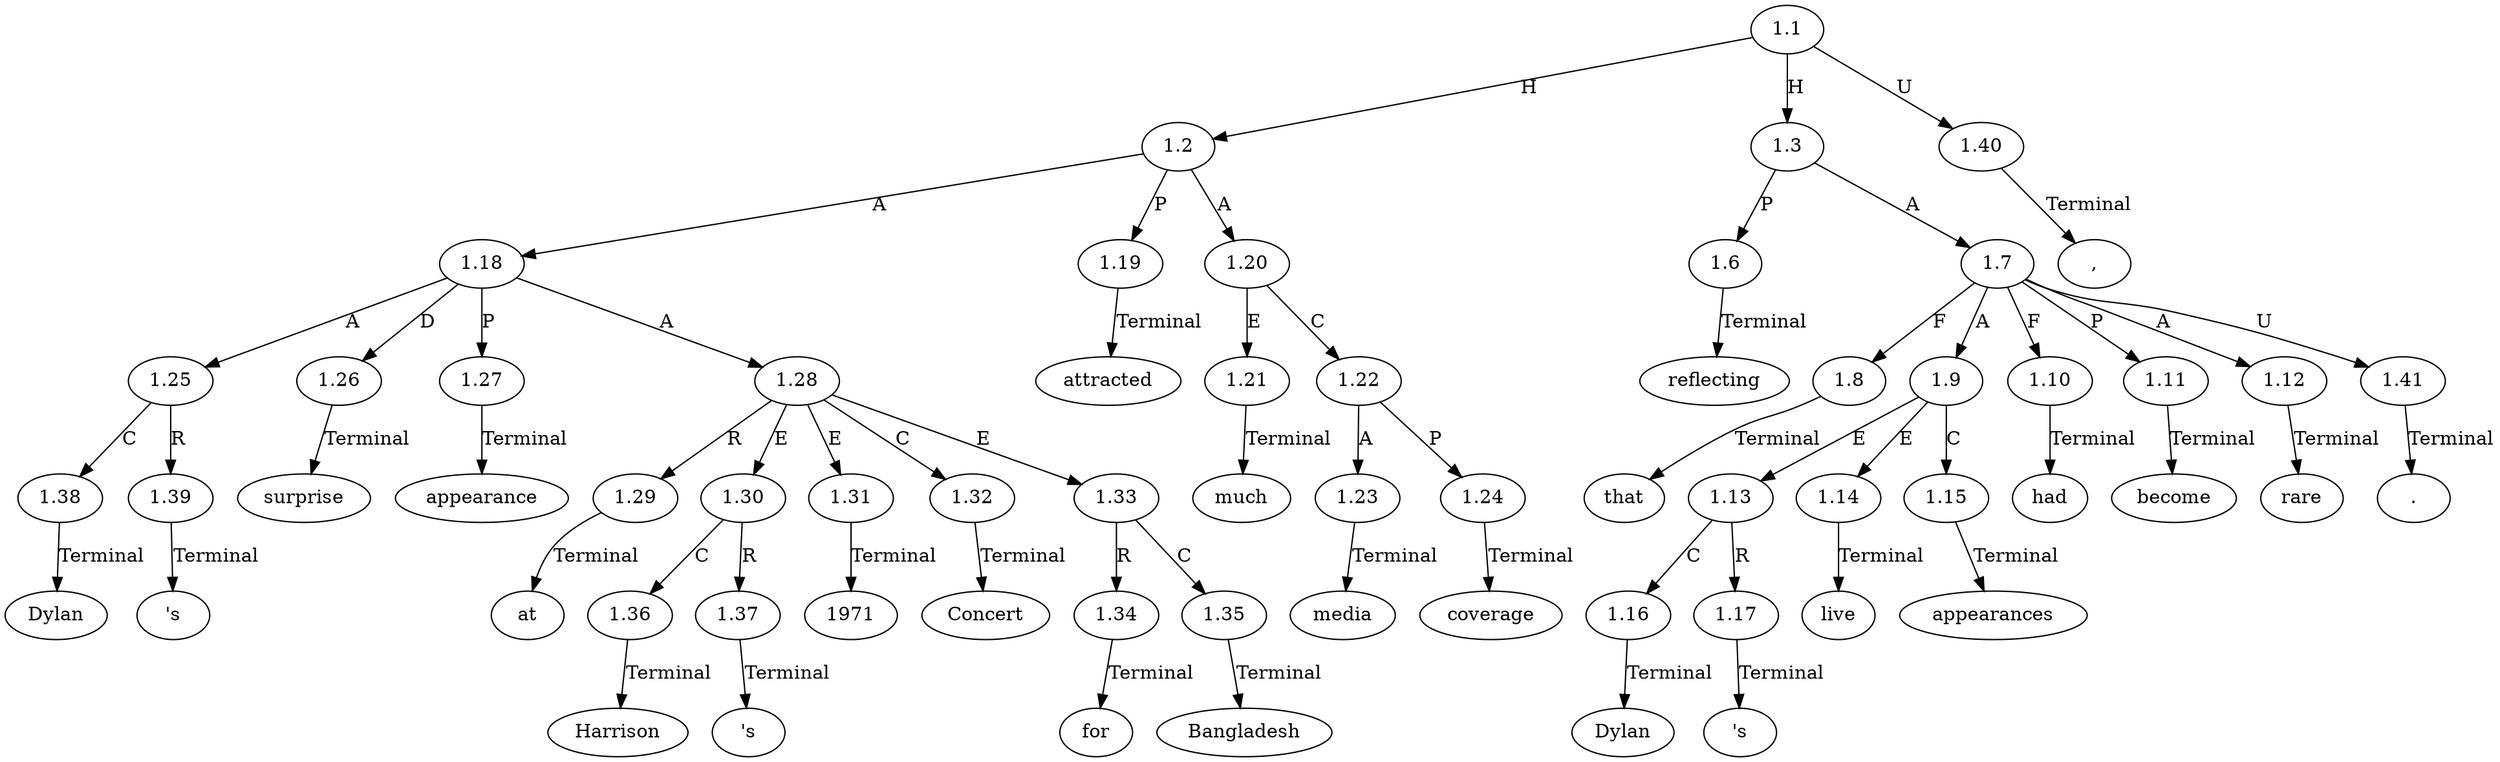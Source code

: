 // Graph
digraph {
	0.1 [label=Dylan ordering=out]
	0.10 [label=for ordering=out]
	0.11 [label=Bangladesh ordering=out]
	0.12 [label=attracted ordering=out]
	0.13 [label=much ordering=out]
	0.14 [label=media ordering=out]
	0.15 [label=coverage ordering=out]
	0.16 [label="," ordering=out]
	0.17 [label=reflecting ordering=out]
	0.18 [label=that ordering=out]
	0.19 [label=Dylan ordering=out]
	0.2 [label="'s" ordering=out]
	0.20 [label="'s" ordering=out]
	0.21 [label=live ordering=out]
	0.22 [label=appearances ordering=out]
	0.23 [label=had ordering=out]
	0.24 [label=become ordering=out]
	0.25 [label=rare ordering=out]
	0.26 [label="." ordering=out]
	0.3 [label=surprise ordering=out]
	0.4 [label=appearance ordering=out]
	0.5 [label=at ordering=out]
	0.6 [label=Harrison ordering=out]
	0.7 [label="'s" ordering=out]
	0.8 [label=1971 ordering=out]
	0.9 [label=Concert ordering=out]
	1.1 [label=1.1 ordering=out]
	1.2 [label=1.2 ordering=out]
	1.3 [label=1.3 ordering=out]
	1.6 [label=1.6 ordering=out]
	1.7 [label=1.7 ordering=out]
	1.8 [label=1.8 ordering=out]
	1.9 [label=1.9 ordering=out]
	1.10 [label=1.10 ordering=out]
	1.11 [label=1.11 ordering=out]
	1.12 [label=1.12 ordering=out]
	1.13 [label=1.13 ordering=out]
	1.14 [label=1.14 ordering=out]
	1.15 [label=1.15 ordering=out]
	1.16 [label=1.16 ordering=out]
	1.17 [label=1.17 ordering=out]
	1.18 [label=1.18 ordering=out]
	1.19 [label=1.19 ordering=out]
	1.20 [label=1.20 ordering=out]
	1.21 [label=1.21 ordering=out]
	1.22 [label=1.22 ordering=out]
	1.23 [label=1.23 ordering=out]
	1.24 [label=1.24 ordering=out]
	1.25 [label=1.25 ordering=out]
	1.26 [label=1.26 ordering=out]
	1.27 [label=1.27 ordering=out]
	1.28 [label=1.28 ordering=out]
	1.29 [label=1.29 ordering=out]
	1.30 [label=1.30 ordering=out]
	1.31 [label=1.31 ordering=out]
	1.32 [label=1.32 ordering=out]
	1.33 [label=1.33 ordering=out]
	1.34 [label=1.34 ordering=out]
	1.35 [label=1.35 ordering=out]
	1.36 [label=1.36 ordering=out]
	1.37 [label=1.37 ordering=out]
	1.38 [label=1.38 ordering=out]
	1.39 [label=1.39 ordering=out]
	1.40 [label=1.40 ordering=out]
	1.41 [label=1.41 ordering=out]
	1.1 -> 1.2 [label=H ordering=out]
	1.1 -> 1.3 [label=H ordering=out]
	1.1 -> 1.40 [label=U ordering=out]
	1.2 -> 1.18 [label=A ordering=out]
	1.2 -> 1.19 [label=P ordering=out]
	1.2 -> 1.20 [label=A ordering=out]
	1.3 -> 1.6 [label=P ordering=out]
	1.3 -> 1.7 [label=A ordering=out]
	1.6 -> 0.17 [label=Terminal ordering=out]
	1.7 -> 1.8 [label=F ordering=out]
	1.7 -> 1.9 [label=A ordering=out]
	1.7 -> 1.10 [label=F ordering=out]
	1.7 -> 1.11 [label=P ordering=out]
	1.7 -> 1.12 [label=A ordering=out]
	1.7 -> 1.41 [label=U ordering=out]
	1.8 -> 0.18 [label=Terminal ordering=out]
	1.9 -> 1.13 [label=E ordering=out]
	1.9 -> 1.14 [label=E ordering=out]
	1.9 -> 1.15 [label=C ordering=out]
	1.10 -> 0.23 [label=Terminal ordering=out]
	1.11 -> 0.24 [label=Terminal ordering=out]
	1.12 -> 0.25 [label=Terminal ordering=out]
	1.13 -> 1.16 [label=C ordering=out]
	1.13 -> 1.17 [label=R ordering=out]
	1.14 -> 0.21 [label=Terminal ordering=out]
	1.15 -> 0.22 [label=Terminal ordering=out]
	1.16 -> 0.19 [label=Terminal ordering=out]
	1.17 -> 0.20 [label=Terminal ordering=out]
	1.18 -> 1.25 [label=A ordering=out]
	1.18 -> 1.26 [label=D ordering=out]
	1.18 -> 1.27 [label=P ordering=out]
	1.18 -> 1.28 [label=A ordering=out]
	1.19 -> 0.12 [label=Terminal ordering=out]
	1.20 -> 1.21 [label=E ordering=out]
	1.20 -> 1.22 [label=C ordering=out]
	1.21 -> 0.13 [label=Terminal ordering=out]
	1.22 -> 1.23 [label=A ordering=out]
	1.22 -> 1.24 [label=P ordering=out]
	1.23 -> 0.14 [label=Terminal ordering=out]
	1.24 -> 0.15 [label=Terminal ordering=out]
	1.25 -> 1.38 [label=C ordering=out]
	1.25 -> 1.39 [label=R ordering=out]
	1.26 -> 0.3 [label=Terminal ordering=out]
	1.27 -> 0.4 [label=Terminal ordering=out]
	1.28 -> 1.29 [label=R ordering=out]
	1.28 -> 1.30 [label=E ordering=out]
	1.28 -> 1.31 [label=E ordering=out]
	1.28 -> 1.32 [label=C ordering=out]
	1.28 -> 1.33 [label=E ordering=out]
	1.29 -> 0.5 [label=Terminal ordering=out]
	1.30 -> 1.36 [label=C ordering=out]
	1.30 -> 1.37 [label=R ordering=out]
	1.31 -> 0.8 [label=Terminal ordering=out]
	1.32 -> 0.9 [label=Terminal ordering=out]
	1.33 -> 1.34 [label=R ordering=out]
	1.33 -> 1.35 [label=C ordering=out]
	1.34 -> 0.10 [label=Terminal ordering=out]
	1.35 -> 0.11 [label=Terminal ordering=out]
	1.36 -> 0.6 [label=Terminal ordering=out]
	1.37 -> 0.7 [label=Terminal ordering=out]
	1.38 -> 0.1 [label=Terminal ordering=out]
	1.39 -> 0.2 [label=Terminal ordering=out]
	1.40 -> 0.16 [label=Terminal ordering=out]
	1.41 -> 0.26 [label=Terminal ordering=out]
}
